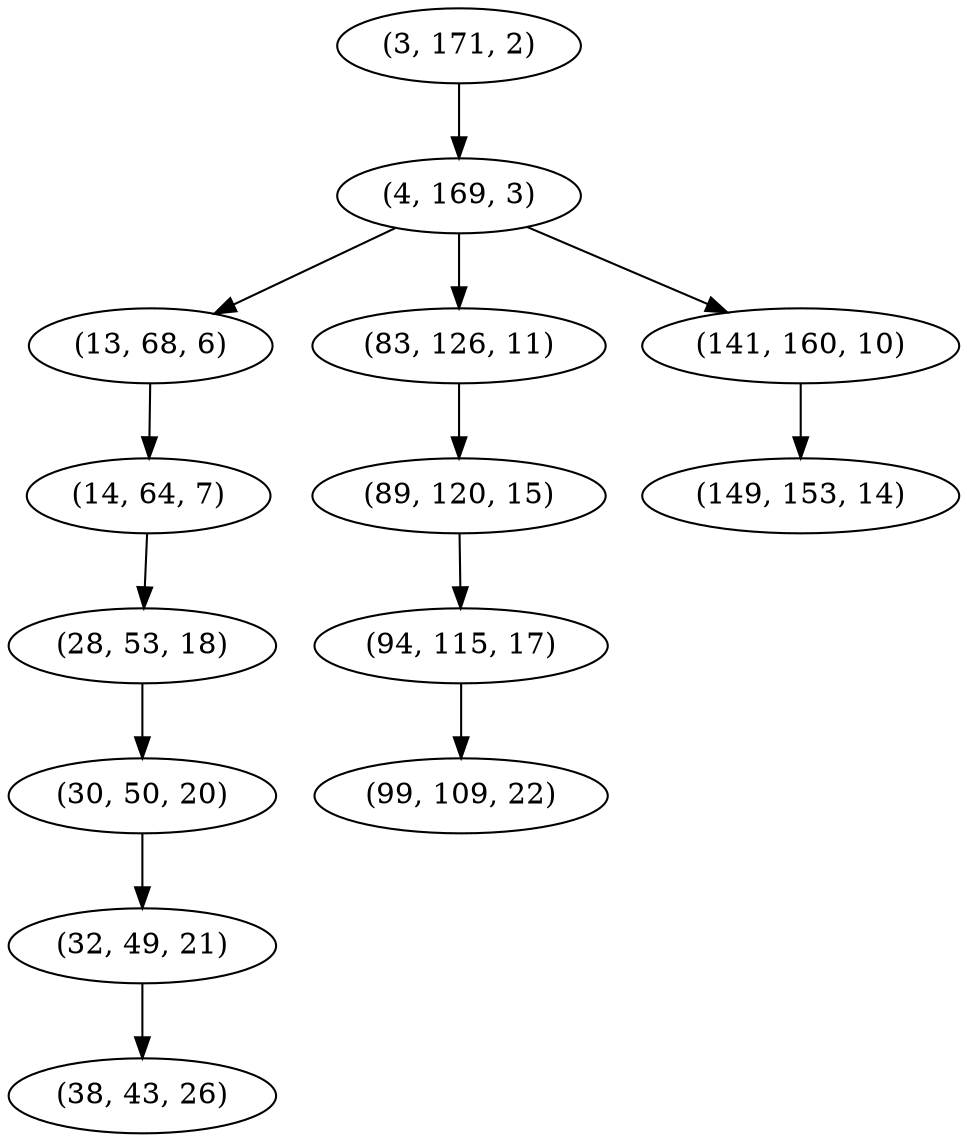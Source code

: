 digraph tree {
    "(3, 171, 2)";
    "(4, 169, 3)";
    "(13, 68, 6)";
    "(14, 64, 7)";
    "(28, 53, 18)";
    "(30, 50, 20)";
    "(32, 49, 21)";
    "(38, 43, 26)";
    "(83, 126, 11)";
    "(89, 120, 15)";
    "(94, 115, 17)";
    "(99, 109, 22)";
    "(141, 160, 10)";
    "(149, 153, 14)";
    "(3, 171, 2)" -> "(4, 169, 3)";
    "(4, 169, 3)" -> "(13, 68, 6)";
    "(4, 169, 3)" -> "(83, 126, 11)";
    "(4, 169, 3)" -> "(141, 160, 10)";
    "(13, 68, 6)" -> "(14, 64, 7)";
    "(14, 64, 7)" -> "(28, 53, 18)";
    "(28, 53, 18)" -> "(30, 50, 20)";
    "(30, 50, 20)" -> "(32, 49, 21)";
    "(32, 49, 21)" -> "(38, 43, 26)";
    "(83, 126, 11)" -> "(89, 120, 15)";
    "(89, 120, 15)" -> "(94, 115, 17)";
    "(94, 115, 17)" -> "(99, 109, 22)";
    "(141, 160, 10)" -> "(149, 153, 14)";
}
